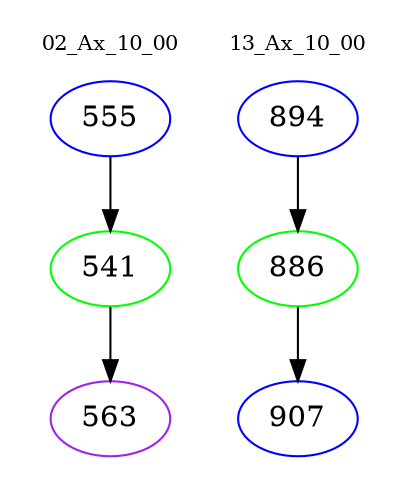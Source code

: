 digraph{
subgraph cluster_0 {
color = white
label = "02_Ax_10_00";
fontsize=10;
T0_555 [label="555", color="blue"]
T0_555 -> T0_541 [color="black"]
T0_541 [label="541", color="green"]
T0_541 -> T0_563 [color="black"]
T0_563 [label="563", color="purple"]
}
subgraph cluster_1 {
color = white
label = "13_Ax_10_00";
fontsize=10;
T1_894 [label="894", color="blue"]
T1_894 -> T1_886 [color="black"]
T1_886 [label="886", color="green"]
T1_886 -> T1_907 [color="black"]
T1_907 [label="907", color="blue"]
}
}
